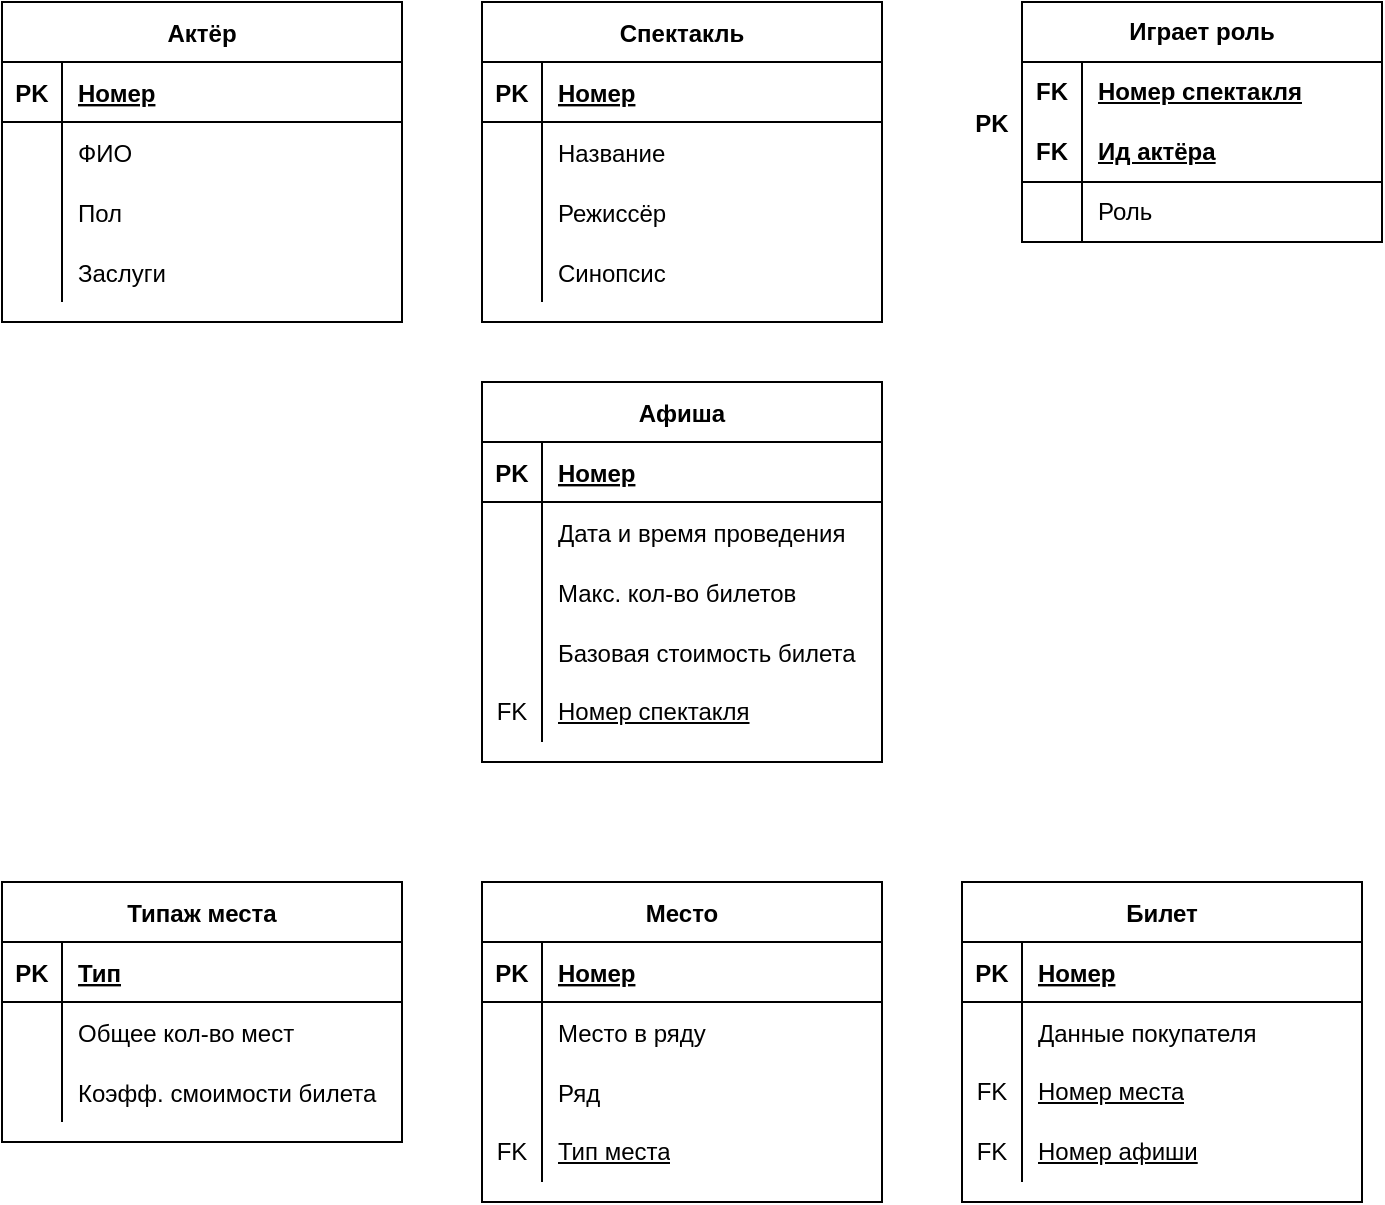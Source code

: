 <mxfile version="21.7.5" type="github">
  <diagram name="Page-1" id="UY8u4GnBWjtfUD8H-las">
    <mxGraphModel dx="1434" dy="792" grid="1" gridSize="10" guides="1" tooltips="1" connect="1" arrows="1" fold="1" page="1" pageScale="1" pageWidth="850" pageHeight="1100" math="0" shadow="0">
      <root>
        <mxCell id="0" />
        <mxCell id="1" parent="0" />
        <mxCell id="2_FKl8TU-e8qRO5Owm0M-74" value="Типаж места" style="shape=table;startSize=30;container=1;collapsible=1;childLayout=tableLayout;fixedRows=1;rowLines=0;fontStyle=1;align=center;resizeLast=1;" vertex="1" parent="1">
          <mxGeometry x="40" y="540" width="200" height="130" as="geometry" />
        </mxCell>
        <mxCell id="2_FKl8TU-e8qRO5Owm0M-75" value="" style="shape=tableRow;horizontal=0;startSize=0;swimlaneHead=0;swimlaneBody=0;fillColor=none;collapsible=0;dropTarget=0;points=[[0,0.5],[1,0.5]];portConstraint=eastwest;top=0;left=0;right=0;bottom=1;" vertex="1" parent="2_FKl8TU-e8qRO5Owm0M-74">
          <mxGeometry y="30" width="200" height="30" as="geometry" />
        </mxCell>
        <mxCell id="2_FKl8TU-e8qRO5Owm0M-76" value="PK" style="shape=partialRectangle;connectable=0;fillColor=none;top=0;left=0;bottom=0;right=0;fontStyle=1;overflow=hidden;" vertex="1" parent="2_FKl8TU-e8qRO5Owm0M-75">
          <mxGeometry width="30" height="30" as="geometry">
            <mxRectangle width="30" height="30" as="alternateBounds" />
          </mxGeometry>
        </mxCell>
        <mxCell id="2_FKl8TU-e8qRO5Owm0M-77" value="Тип" style="shape=partialRectangle;connectable=0;fillColor=none;top=0;left=0;bottom=0;right=0;align=left;spacingLeft=6;fontStyle=5;overflow=hidden;" vertex="1" parent="2_FKl8TU-e8qRO5Owm0M-75">
          <mxGeometry x="30" width="170" height="30" as="geometry">
            <mxRectangle width="170" height="30" as="alternateBounds" />
          </mxGeometry>
        </mxCell>
        <mxCell id="2_FKl8TU-e8qRO5Owm0M-78" value="" style="shape=tableRow;horizontal=0;startSize=0;swimlaneHead=0;swimlaneBody=0;fillColor=none;collapsible=0;dropTarget=0;points=[[0,0.5],[1,0.5]];portConstraint=eastwest;top=0;left=0;right=0;bottom=0;" vertex="1" parent="2_FKl8TU-e8qRO5Owm0M-74">
          <mxGeometry y="60" width="200" height="30" as="geometry" />
        </mxCell>
        <mxCell id="2_FKl8TU-e8qRO5Owm0M-79" value="" style="shape=partialRectangle;connectable=0;fillColor=none;top=0;left=0;bottom=0;right=0;editable=1;overflow=hidden;" vertex="1" parent="2_FKl8TU-e8qRO5Owm0M-78">
          <mxGeometry width="30" height="30" as="geometry">
            <mxRectangle width="30" height="30" as="alternateBounds" />
          </mxGeometry>
        </mxCell>
        <mxCell id="2_FKl8TU-e8qRO5Owm0M-80" value="Общее кол-во мест" style="shape=partialRectangle;connectable=0;fillColor=none;top=0;left=0;bottom=0;right=0;align=left;spacingLeft=6;overflow=hidden;" vertex="1" parent="2_FKl8TU-e8qRO5Owm0M-78">
          <mxGeometry x="30" width="170" height="30" as="geometry">
            <mxRectangle width="170" height="30" as="alternateBounds" />
          </mxGeometry>
        </mxCell>
        <mxCell id="2_FKl8TU-e8qRO5Owm0M-81" value="" style="shape=tableRow;horizontal=0;startSize=0;swimlaneHead=0;swimlaneBody=0;fillColor=none;collapsible=0;dropTarget=0;points=[[0,0.5],[1,0.5]];portConstraint=eastwest;top=0;left=0;right=0;bottom=0;" vertex="1" parent="2_FKl8TU-e8qRO5Owm0M-74">
          <mxGeometry y="90" width="200" height="30" as="geometry" />
        </mxCell>
        <mxCell id="2_FKl8TU-e8qRO5Owm0M-82" value="" style="shape=partialRectangle;connectable=0;fillColor=none;top=0;left=0;bottom=0;right=0;editable=1;overflow=hidden;" vertex="1" parent="2_FKl8TU-e8qRO5Owm0M-81">
          <mxGeometry width="30" height="30" as="geometry">
            <mxRectangle width="30" height="30" as="alternateBounds" />
          </mxGeometry>
        </mxCell>
        <mxCell id="2_FKl8TU-e8qRO5Owm0M-83" value="Коэфф. смоимости билета" style="shape=partialRectangle;connectable=0;fillColor=none;top=0;left=0;bottom=0;right=0;align=left;spacingLeft=6;overflow=hidden;" vertex="1" parent="2_FKl8TU-e8qRO5Owm0M-81">
          <mxGeometry x="30" width="170" height="30" as="geometry">
            <mxRectangle width="170" height="30" as="alternateBounds" />
          </mxGeometry>
        </mxCell>
        <mxCell id="2_FKl8TU-e8qRO5Owm0M-87" value="Место" style="shape=table;startSize=30;container=1;collapsible=1;childLayout=tableLayout;fixedRows=1;rowLines=0;fontStyle=1;align=center;resizeLast=1;" vertex="1" parent="1">
          <mxGeometry x="280" y="540" width="200" height="160" as="geometry" />
        </mxCell>
        <mxCell id="2_FKl8TU-e8qRO5Owm0M-88" value="" style="shape=tableRow;horizontal=0;startSize=0;swimlaneHead=0;swimlaneBody=0;fillColor=none;collapsible=0;dropTarget=0;points=[[0,0.5],[1,0.5]];portConstraint=eastwest;top=0;left=0;right=0;bottom=1;" vertex="1" parent="2_FKl8TU-e8qRO5Owm0M-87">
          <mxGeometry y="30" width="200" height="30" as="geometry" />
        </mxCell>
        <mxCell id="2_FKl8TU-e8qRO5Owm0M-89" value="PK" style="shape=partialRectangle;connectable=0;fillColor=none;top=0;left=0;bottom=0;right=0;fontStyle=1;overflow=hidden;" vertex="1" parent="2_FKl8TU-e8qRO5Owm0M-88">
          <mxGeometry width="30" height="30" as="geometry">
            <mxRectangle width="30" height="30" as="alternateBounds" />
          </mxGeometry>
        </mxCell>
        <mxCell id="2_FKl8TU-e8qRO5Owm0M-90" value="Номер" style="shape=partialRectangle;connectable=0;fillColor=none;top=0;left=0;bottom=0;right=0;align=left;spacingLeft=6;fontStyle=5;overflow=hidden;" vertex="1" parent="2_FKl8TU-e8qRO5Owm0M-88">
          <mxGeometry x="30" width="170" height="30" as="geometry">
            <mxRectangle width="170" height="30" as="alternateBounds" />
          </mxGeometry>
        </mxCell>
        <mxCell id="2_FKl8TU-e8qRO5Owm0M-91" value="" style="shape=tableRow;horizontal=0;startSize=0;swimlaneHead=0;swimlaneBody=0;fillColor=none;collapsible=0;dropTarget=0;points=[[0,0.5],[1,0.5]];portConstraint=eastwest;top=0;left=0;right=0;bottom=0;" vertex="1" parent="2_FKl8TU-e8qRO5Owm0M-87">
          <mxGeometry y="60" width="200" height="30" as="geometry" />
        </mxCell>
        <mxCell id="2_FKl8TU-e8qRO5Owm0M-92" value="" style="shape=partialRectangle;connectable=0;fillColor=none;top=0;left=0;bottom=0;right=0;editable=1;overflow=hidden;" vertex="1" parent="2_FKl8TU-e8qRO5Owm0M-91">
          <mxGeometry width="30" height="30" as="geometry">
            <mxRectangle width="30" height="30" as="alternateBounds" />
          </mxGeometry>
        </mxCell>
        <mxCell id="2_FKl8TU-e8qRO5Owm0M-93" value="Место в ряду" style="shape=partialRectangle;connectable=0;fillColor=none;top=0;left=0;bottom=0;right=0;align=left;spacingLeft=6;overflow=hidden;" vertex="1" parent="2_FKl8TU-e8qRO5Owm0M-91">
          <mxGeometry x="30" width="170" height="30" as="geometry">
            <mxRectangle width="170" height="30" as="alternateBounds" />
          </mxGeometry>
        </mxCell>
        <mxCell id="2_FKl8TU-e8qRO5Owm0M-94" value="" style="shape=tableRow;horizontal=0;startSize=0;swimlaneHead=0;swimlaneBody=0;fillColor=none;collapsible=0;dropTarget=0;points=[[0,0.5],[1,0.5]];portConstraint=eastwest;top=0;left=0;right=0;bottom=0;" vertex="1" parent="2_FKl8TU-e8qRO5Owm0M-87">
          <mxGeometry y="90" width="200" height="30" as="geometry" />
        </mxCell>
        <mxCell id="2_FKl8TU-e8qRO5Owm0M-95" value="" style="shape=partialRectangle;connectable=0;fillColor=none;top=0;left=0;bottom=0;right=0;editable=1;overflow=hidden;" vertex="1" parent="2_FKl8TU-e8qRO5Owm0M-94">
          <mxGeometry width="30" height="30" as="geometry">
            <mxRectangle width="30" height="30" as="alternateBounds" />
          </mxGeometry>
        </mxCell>
        <mxCell id="2_FKl8TU-e8qRO5Owm0M-96" value="Ряд " style="shape=partialRectangle;connectable=0;fillColor=none;top=0;left=0;bottom=0;right=0;align=left;spacingLeft=6;overflow=hidden;" vertex="1" parent="2_FKl8TU-e8qRO5Owm0M-94">
          <mxGeometry x="30" width="170" height="30" as="geometry">
            <mxRectangle width="170" height="30" as="alternateBounds" />
          </mxGeometry>
        </mxCell>
        <mxCell id="2_FKl8TU-e8qRO5Owm0M-107" value="" style="shape=tableRow;horizontal=0;startSize=0;swimlaneHead=0;swimlaneBody=0;fillColor=none;collapsible=0;dropTarget=0;points=[[0,0.5],[1,0.5]];portConstraint=eastwest;top=0;left=0;right=0;bottom=0;" vertex="1" parent="2_FKl8TU-e8qRO5Owm0M-87">
          <mxGeometry y="120" width="200" height="30" as="geometry" />
        </mxCell>
        <mxCell id="2_FKl8TU-e8qRO5Owm0M-108" value="FK" style="shape=partialRectangle;connectable=0;fillColor=none;top=0;left=0;bottom=0;right=0;fontStyle=0;overflow=hidden;whiteSpace=wrap;html=1;" vertex="1" parent="2_FKl8TU-e8qRO5Owm0M-107">
          <mxGeometry width="30" height="30" as="geometry">
            <mxRectangle width="30" height="30" as="alternateBounds" />
          </mxGeometry>
        </mxCell>
        <mxCell id="2_FKl8TU-e8qRO5Owm0M-109" value="&lt;u&gt;Тип места&lt;/u&gt;" style="shape=partialRectangle;connectable=0;fillColor=none;top=0;left=0;bottom=0;right=0;align=left;spacingLeft=6;fontStyle=0;overflow=hidden;whiteSpace=wrap;html=1;" vertex="1" parent="2_FKl8TU-e8qRO5Owm0M-107">
          <mxGeometry x="30" width="170" height="30" as="geometry">
            <mxRectangle width="170" height="30" as="alternateBounds" />
          </mxGeometry>
        </mxCell>
        <mxCell id="2_FKl8TU-e8qRO5Owm0M-110" value="Билет" style="shape=table;startSize=30;container=1;collapsible=1;childLayout=tableLayout;fixedRows=1;rowLines=0;fontStyle=1;align=center;resizeLast=1;" vertex="1" parent="1">
          <mxGeometry x="520" y="540" width="200" height="160" as="geometry" />
        </mxCell>
        <mxCell id="2_FKl8TU-e8qRO5Owm0M-111" value="" style="shape=tableRow;horizontal=0;startSize=0;swimlaneHead=0;swimlaneBody=0;fillColor=none;collapsible=0;dropTarget=0;points=[[0,0.5],[1,0.5]];portConstraint=eastwest;top=0;left=0;right=0;bottom=1;" vertex="1" parent="2_FKl8TU-e8qRO5Owm0M-110">
          <mxGeometry y="30" width="200" height="30" as="geometry" />
        </mxCell>
        <mxCell id="2_FKl8TU-e8qRO5Owm0M-112" value="PK" style="shape=partialRectangle;connectable=0;fillColor=none;top=0;left=0;bottom=0;right=0;fontStyle=1;overflow=hidden;" vertex="1" parent="2_FKl8TU-e8qRO5Owm0M-111">
          <mxGeometry width="30" height="30" as="geometry">
            <mxRectangle width="30" height="30" as="alternateBounds" />
          </mxGeometry>
        </mxCell>
        <mxCell id="2_FKl8TU-e8qRO5Owm0M-113" value="Номер" style="shape=partialRectangle;connectable=0;fillColor=none;top=0;left=0;bottom=0;right=0;align=left;spacingLeft=6;fontStyle=5;overflow=hidden;" vertex="1" parent="2_FKl8TU-e8qRO5Owm0M-111">
          <mxGeometry x="30" width="170" height="30" as="geometry">
            <mxRectangle width="170" height="30" as="alternateBounds" />
          </mxGeometry>
        </mxCell>
        <mxCell id="2_FKl8TU-e8qRO5Owm0M-114" value="" style="shape=tableRow;horizontal=0;startSize=0;swimlaneHead=0;swimlaneBody=0;fillColor=none;collapsible=0;dropTarget=0;points=[[0,0.5],[1,0.5]];portConstraint=eastwest;top=0;left=0;right=0;bottom=0;" vertex="1" parent="2_FKl8TU-e8qRO5Owm0M-110">
          <mxGeometry y="60" width="200" height="30" as="geometry" />
        </mxCell>
        <mxCell id="2_FKl8TU-e8qRO5Owm0M-115" value="" style="shape=partialRectangle;connectable=0;fillColor=none;top=0;left=0;bottom=0;right=0;editable=1;overflow=hidden;" vertex="1" parent="2_FKl8TU-e8qRO5Owm0M-114">
          <mxGeometry width="30" height="30" as="geometry">
            <mxRectangle width="30" height="30" as="alternateBounds" />
          </mxGeometry>
        </mxCell>
        <mxCell id="2_FKl8TU-e8qRO5Owm0M-116" value="Данные покупателя" style="shape=partialRectangle;connectable=0;fillColor=none;top=0;left=0;bottom=0;right=0;align=left;spacingLeft=6;overflow=hidden;" vertex="1" parent="2_FKl8TU-e8qRO5Owm0M-114">
          <mxGeometry x="30" width="170" height="30" as="geometry">
            <mxRectangle width="170" height="30" as="alternateBounds" />
          </mxGeometry>
        </mxCell>
        <mxCell id="2_FKl8TU-e8qRO5Owm0M-120" value="" style="shape=tableRow;horizontal=0;startSize=0;swimlaneHead=0;swimlaneBody=0;fillColor=none;collapsible=0;dropTarget=0;points=[[0,0.5],[1,0.5]];portConstraint=eastwest;top=0;left=0;right=0;bottom=0;" vertex="1" parent="2_FKl8TU-e8qRO5Owm0M-110">
          <mxGeometry y="90" width="200" height="30" as="geometry" />
        </mxCell>
        <mxCell id="2_FKl8TU-e8qRO5Owm0M-121" value="FK" style="shape=partialRectangle;connectable=0;fillColor=none;top=0;left=0;bottom=0;right=0;fontStyle=0;overflow=hidden;whiteSpace=wrap;html=1;" vertex="1" parent="2_FKl8TU-e8qRO5Owm0M-120">
          <mxGeometry width="30" height="30" as="geometry">
            <mxRectangle width="30" height="30" as="alternateBounds" />
          </mxGeometry>
        </mxCell>
        <mxCell id="2_FKl8TU-e8qRO5Owm0M-122" value="&lt;u&gt;Номер места&lt;br&gt;&lt;/u&gt;" style="shape=partialRectangle;connectable=0;fillColor=none;top=0;left=0;bottom=0;right=0;align=left;spacingLeft=6;fontStyle=0;overflow=hidden;whiteSpace=wrap;html=1;" vertex="1" parent="2_FKl8TU-e8qRO5Owm0M-120">
          <mxGeometry x="30" width="170" height="30" as="geometry">
            <mxRectangle width="170" height="30" as="alternateBounds" />
          </mxGeometry>
        </mxCell>
        <mxCell id="2_FKl8TU-e8qRO5Owm0M-123" value="" style="shape=tableRow;horizontal=0;startSize=0;swimlaneHead=0;swimlaneBody=0;fillColor=none;collapsible=0;dropTarget=0;points=[[0,0.5],[1,0.5]];portConstraint=eastwest;top=0;left=0;right=0;bottom=0;" vertex="1" parent="2_FKl8TU-e8qRO5Owm0M-110">
          <mxGeometry y="120" width="200" height="30" as="geometry" />
        </mxCell>
        <mxCell id="2_FKl8TU-e8qRO5Owm0M-124" value="FK" style="shape=partialRectangle;connectable=0;fillColor=none;top=0;left=0;bottom=0;right=0;fontStyle=0;overflow=hidden;whiteSpace=wrap;html=1;" vertex="1" parent="2_FKl8TU-e8qRO5Owm0M-123">
          <mxGeometry width="30" height="30" as="geometry">
            <mxRectangle width="30" height="30" as="alternateBounds" />
          </mxGeometry>
        </mxCell>
        <mxCell id="2_FKl8TU-e8qRO5Owm0M-125" value="&lt;u&gt;Номер афиши&lt;/u&gt;" style="shape=partialRectangle;connectable=0;fillColor=none;top=0;left=0;bottom=0;right=0;align=left;spacingLeft=6;fontStyle=0;overflow=hidden;whiteSpace=wrap;html=1;" vertex="1" parent="2_FKl8TU-e8qRO5Owm0M-123">
          <mxGeometry x="30" width="170" height="30" as="geometry">
            <mxRectangle width="170" height="30" as="alternateBounds" />
          </mxGeometry>
        </mxCell>
        <mxCell id="2_FKl8TU-e8qRO5Owm0M-126" value="Афиша" style="shape=table;startSize=30;container=1;collapsible=1;childLayout=tableLayout;fixedRows=1;rowLines=0;fontStyle=1;align=center;resizeLast=1;" vertex="1" parent="1">
          <mxGeometry x="280" y="290" width="200" height="190" as="geometry" />
        </mxCell>
        <mxCell id="2_FKl8TU-e8qRO5Owm0M-127" value="" style="shape=tableRow;horizontal=0;startSize=0;swimlaneHead=0;swimlaneBody=0;fillColor=none;collapsible=0;dropTarget=0;points=[[0,0.5],[1,0.5]];portConstraint=eastwest;top=0;left=0;right=0;bottom=1;" vertex="1" parent="2_FKl8TU-e8qRO5Owm0M-126">
          <mxGeometry y="30" width="200" height="30" as="geometry" />
        </mxCell>
        <mxCell id="2_FKl8TU-e8qRO5Owm0M-128" value="PK" style="shape=partialRectangle;connectable=0;fillColor=none;top=0;left=0;bottom=0;right=0;fontStyle=1;overflow=hidden;" vertex="1" parent="2_FKl8TU-e8qRO5Owm0M-127">
          <mxGeometry width="30" height="30" as="geometry">
            <mxRectangle width="30" height="30" as="alternateBounds" />
          </mxGeometry>
        </mxCell>
        <mxCell id="2_FKl8TU-e8qRO5Owm0M-129" value="Номер" style="shape=partialRectangle;connectable=0;fillColor=none;top=0;left=0;bottom=0;right=0;align=left;spacingLeft=6;fontStyle=5;overflow=hidden;" vertex="1" parent="2_FKl8TU-e8qRO5Owm0M-127">
          <mxGeometry x="30" width="170" height="30" as="geometry">
            <mxRectangle width="170" height="30" as="alternateBounds" />
          </mxGeometry>
        </mxCell>
        <mxCell id="2_FKl8TU-e8qRO5Owm0M-130" value="" style="shape=tableRow;horizontal=0;startSize=0;swimlaneHead=0;swimlaneBody=0;fillColor=none;collapsible=0;dropTarget=0;points=[[0,0.5],[1,0.5]];portConstraint=eastwest;top=0;left=0;right=0;bottom=0;" vertex="1" parent="2_FKl8TU-e8qRO5Owm0M-126">
          <mxGeometry y="60" width="200" height="30" as="geometry" />
        </mxCell>
        <mxCell id="2_FKl8TU-e8qRO5Owm0M-131" value="" style="shape=partialRectangle;connectable=0;fillColor=none;top=0;left=0;bottom=0;right=0;editable=1;overflow=hidden;" vertex="1" parent="2_FKl8TU-e8qRO5Owm0M-130">
          <mxGeometry width="30" height="30" as="geometry">
            <mxRectangle width="30" height="30" as="alternateBounds" />
          </mxGeometry>
        </mxCell>
        <mxCell id="2_FKl8TU-e8qRO5Owm0M-132" value="Дата и время проведения" style="shape=partialRectangle;connectable=0;fillColor=none;top=0;left=0;bottom=0;right=0;align=left;spacingLeft=6;overflow=hidden;" vertex="1" parent="2_FKl8TU-e8qRO5Owm0M-130">
          <mxGeometry x="30" width="170" height="30" as="geometry">
            <mxRectangle width="170" height="30" as="alternateBounds" />
          </mxGeometry>
        </mxCell>
        <mxCell id="2_FKl8TU-e8qRO5Owm0M-142" value="" style="shape=tableRow;horizontal=0;startSize=0;swimlaneHead=0;swimlaneBody=0;fillColor=none;collapsible=0;dropTarget=0;points=[[0,0.5],[1,0.5]];portConstraint=eastwest;top=0;left=0;right=0;bottom=0;" vertex="1" parent="2_FKl8TU-e8qRO5Owm0M-126">
          <mxGeometry y="90" width="200" height="30" as="geometry" />
        </mxCell>
        <mxCell id="2_FKl8TU-e8qRO5Owm0M-143" value="" style="shape=partialRectangle;connectable=0;fillColor=none;top=0;left=0;bottom=0;right=0;editable=1;overflow=hidden;" vertex="1" parent="2_FKl8TU-e8qRO5Owm0M-142">
          <mxGeometry width="30" height="30" as="geometry">
            <mxRectangle width="30" height="30" as="alternateBounds" />
          </mxGeometry>
        </mxCell>
        <mxCell id="2_FKl8TU-e8qRO5Owm0M-144" value="Макс. кол-во билетов" style="shape=partialRectangle;connectable=0;fillColor=none;top=0;left=0;bottom=0;right=0;align=left;spacingLeft=6;overflow=hidden;" vertex="1" parent="2_FKl8TU-e8qRO5Owm0M-142">
          <mxGeometry x="30" width="170" height="30" as="geometry">
            <mxRectangle width="170" height="30" as="alternateBounds" />
          </mxGeometry>
        </mxCell>
        <mxCell id="2_FKl8TU-e8qRO5Owm0M-145" value="" style="shape=tableRow;horizontal=0;startSize=0;swimlaneHead=0;swimlaneBody=0;fillColor=none;collapsible=0;dropTarget=0;points=[[0,0.5],[1,0.5]];portConstraint=eastwest;top=0;left=0;right=0;bottom=0;" vertex="1" parent="2_FKl8TU-e8qRO5Owm0M-126">
          <mxGeometry y="120" width="200" height="30" as="geometry" />
        </mxCell>
        <mxCell id="2_FKl8TU-e8qRO5Owm0M-146" value="" style="shape=partialRectangle;connectable=0;fillColor=none;top=0;left=0;bottom=0;right=0;editable=1;overflow=hidden;" vertex="1" parent="2_FKl8TU-e8qRO5Owm0M-145">
          <mxGeometry width="30" height="30" as="geometry">
            <mxRectangle width="30" height="30" as="alternateBounds" />
          </mxGeometry>
        </mxCell>
        <mxCell id="2_FKl8TU-e8qRO5Owm0M-147" value="Базовая стоимость билета" style="shape=partialRectangle;connectable=0;fillColor=none;top=0;left=0;bottom=0;right=0;align=left;spacingLeft=6;overflow=hidden;" vertex="1" parent="2_FKl8TU-e8qRO5Owm0M-145">
          <mxGeometry x="30" width="170" height="30" as="geometry">
            <mxRectangle width="170" height="30" as="alternateBounds" />
          </mxGeometry>
        </mxCell>
        <mxCell id="2_FKl8TU-e8qRO5Owm0M-133" value="" style="shape=tableRow;horizontal=0;startSize=0;swimlaneHead=0;swimlaneBody=0;fillColor=none;collapsible=0;dropTarget=0;points=[[0,0.5],[1,0.5]];portConstraint=eastwest;top=0;left=0;right=0;bottom=0;" vertex="1" parent="2_FKl8TU-e8qRO5Owm0M-126">
          <mxGeometry y="150" width="200" height="30" as="geometry" />
        </mxCell>
        <mxCell id="2_FKl8TU-e8qRO5Owm0M-134" value="FK" style="shape=partialRectangle;connectable=0;fillColor=none;top=0;left=0;bottom=0;right=0;fontStyle=0;overflow=hidden;whiteSpace=wrap;html=1;" vertex="1" parent="2_FKl8TU-e8qRO5Owm0M-133">
          <mxGeometry width="30" height="30" as="geometry">
            <mxRectangle width="30" height="30" as="alternateBounds" />
          </mxGeometry>
        </mxCell>
        <mxCell id="2_FKl8TU-e8qRO5Owm0M-135" value="&lt;u&gt;Номер спектакля&lt;br&gt;&lt;/u&gt;" style="shape=partialRectangle;connectable=0;fillColor=none;top=0;left=0;bottom=0;right=0;align=left;spacingLeft=6;fontStyle=0;overflow=hidden;whiteSpace=wrap;html=1;" vertex="1" parent="2_FKl8TU-e8qRO5Owm0M-133">
          <mxGeometry x="30" width="170" height="30" as="geometry">
            <mxRectangle width="170" height="30" as="alternateBounds" />
          </mxGeometry>
        </mxCell>
        <mxCell id="2_FKl8TU-e8qRO5Owm0M-154" value="Спектакль" style="shape=table;startSize=30;container=1;collapsible=1;childLayout=tableLayout;fixedRows=1;rowLines=0;fontStyle=1;align=center;resizeLast=1;" vertex="1" parent="1">
          <mxGeometry x="280" y="100" width="200" height="160" as="geometry" />
        </mxCell>
        <mxCell id="2_FKl8TU-e8qRO5Owm0M-155" value="" style="shape=tableRow;horizontal=0;startSize=0;swimlaneHead=0;swimlaneBody=0;fillColor=none;collapsible=0;dropTarget=0;points=[[0,0.5],[1,0.5]];portConstraint=eastwest;top=0;left=0;right=0;bottom=1;" vertex="1" parent="2_FKl8TU-e8qRO5Owm0M-154">
          <mxGeometry y="30" width="200" height="30" as="geometry" />
        </mxCell>
        <mxCell id="2_FKl8TU-e8qRO5Owm0M-156" value="PK" style="shape=partialRectangle;connectable=0;fillColor=none;top=0;left=0;bottom=0;right=0;fontStyle=1;overflow=hidden;" vertex="1" parent="2_FKl8TU-e8qRO5Owm0M-155">
          <mxGeometry width="30" height="30" as="geometry">
            <mxRectangle width="30" height="30" as="alternateBounds" />
          </mxGeometry>
        </mxCell>
        <mxCell id="2_FKl8TU-e8qRO5Owm0M-157" value="Номер" style="shape=partialRectangle;connectable=0;fillColor=none;top=0;left=0;bottom=0;right=0;align=left;spacingLeft=6;fontStyle=5;overflow=hidden;" vertex="1" parent="2_FKl8TU-e8qRO5Owm0M-155">
          <mxGeometry x="30" width="170" height="30" as="geometry">
            <mxRectangle width="170" height="30" as="alternateBounds" />
          </mxGeometry>
        </mxCell>
        <mxCell id="2_FKl8TU-e8qRO5Owm0M-158" value="" style="shape=tableRow;horizontal=0;startSize=0;swimlaneHead=0;swimlaneBody=0;fillColor=none;collapsible=0;dropTarget=0;points=[[0,0.5],[1,0.5]];portConstraint=eastwest;top=0;left=0;right=0;bottom=0;" vertex="1" parent="2_FKl8TU-e8qRO5Owm0M-154">
          <mxGeometry y="60" width="200" height="30" as="geometry" />
        </mxCell>
        <mxCell id="2_FKl8TU-e8qRO5Owm0M-159" value="" style="shape=partialRectangle;connectable=0;fillColor=none;top=0;left=0;bottom=0;right=0;editable=1;overflow=hidden;" vertex="1" parent="2_FKl8TU-e8qRO5Owm0M-158">
          <mxGeometry width="30" height="30" as="geometry">
            <mxRectangle width="30" height="30" as="alternateBounds" />
          </mxGeometry>
        </mxCell>
        <mxCell id="2_FKl8TU-e8qRO5Owm0M-160" value="Название" style="shape=partialRectangle;connectable=0;fillColor=none;top=0;left=0;bottom=0;right=0;align=left;spacingLeft=6;overflow=hidden;" vertex="1" parent="2_FKl8TU-e8qRO5Owm0M-158">
          <mxGeometry x="30" width="170" height="30" as="geometry">
            <mxRectangle width="170" height="30" as="alternateBounds" />
          </mxGeometry>
        </mxCell>
        <mxCell id="2_FKl8TU-e8qRO5Owm0M-161" value="" style="shape=tableRow;horizontal=0;startSize=0;swimlaneHead=0;swimlaneBody=0;fillColor=none;collapsible=0;dropTarget=0;points=[[0,0.5],[1,0.5]];portConstraint=eastwest;top=0;left=0;right=0;bottom=0;" vertex="1" parent="2_FKl8TU-e8qRO5Owm0M-154">
          <mxGeometry y="90" width="200" height="30" as="geometry" />
        </mxCell>
        <mxCell id="2_FKl8TU-e8qRO5Owm0M-162" value="" style="shape=partialRectangle;connectable=0;fillColor=none;top=0;left=0;bottom=0;right=0;editable=1;overflow=hidden;" vertex="1" parent="2_FKl8TU-e8qRO5Owm0M-161">
          <mxGeometry width="30" height="30" as="geometry">
            <mxRectangle width="30" height="30" as="alternateBounds" />
          </mxGeometry>
        </mxCell>
        <mxCell id="2_FKl8TU-e8qRO5Owm0M-163" value="Режиссёр" style="shape=partialRectangle;connectable=0;fillColor=none;top=0;left=0;bottom=0;right=0;align=left;spacingLeft=6;overflow=hidden;" vertex="1" parent="2_FKl8TU-e8qRO5Owm0M-161">
          <mxGeometry x="30" width="170" height="30" as="geometry">
            <mxRectangle width="170" height="30" as="alternateBounds" />
          </mxGeometry>
        </mxCell>
        <mxCell id="2_FKl8TU-e8qRO5Owm0M-164" value="" style="shape=tableRow;horizontal=0;startSize=0;swimlaneHead=0;swimlaneBody=0;fillColor=none;collapsible=0;dropTarget=0;points=[[0,0.5],[1,0.5]];portConstraint=eastwest;top=0;left=0;right=0;bottom=0;" vertex="1" parent="2_FKl8TU-e8qRO5Owm0M-154">
          <mxGeometry y="120" width="200" height="30" as="geometry" />
        </mxCell>
        <mxCell id="2_FKl8TU-e8qRO5Owm0M-165" value="" style="shape=partialRectangle;connectable=0;fillColor=none;top=0;left=0;bottom=0;right=0;editable=1;overflow=hidden;" vertex="1" parent="2_FKl8TU-e8qRO5Owm0M-164">
          <mxGeometry width="30" height="30" as="geometry">
            <mxRectangle width="30" height="30" as="alternateBounds" />
          </mxGeometry>
        </mxCell>
        <mxCell id="2_FKl8TU-e8qRO5Owm0M-166" value="Синопсис" style="shape=partialRectangle;connectable=0;fillColor=none;top=0;left=0;bottom=0;right=0;align=left;spacingLeft=6;overflow=hidden;" vertex="1" parent="2_FKl8TU-e8qRO5Owm0M-164">
          <mxGeometry x="30" width="170" height="30" as="geometry">
            <mxRectangle width="170" height="30" as="alternateBounds" />
          </mxGeometry>
        </mxCell>
        <mxCell id="2_FKl8TU-e8qRO5Owm0M-170" value="Актёр" style="shape=table;startSize=30;container=1;collapsible=1;childLayout=tableLayout;fixedRows=1;rowLines=0;fontStyle=1;align=center;resizeLast=1;" vertex="1" parent="1">
          <mxGeometry x="40" y="100" width="200" height="160" as="geometry" />
        </mxCell>
        <mxCell id="2_FKl8TU-e8qRO5Owm0M-171" value="" style="shape=tableRow;horizontal=0;startSize=0;swimlaneHead=0;swimlaneBody=0;fillColor=none;collapsible=0;dropTarget=0;points=[[0,0.5],[1,0.5]];portConstraint=eastwest;top=0;left=0;right=0;bottom=1;" vertex="1" parent="2_FKl8TU-e8qRO5Owm0M-170">
          <mxGeometry y="30" width="200" height="30" as="geometry" />
        </mxCell>
        <mxCell id="2_FKl8TU-e8qRO5Owm0M-172" value="PK" style="shape=partialRectangle;connectable=0;fillColor=none;top=0;left=0;bottom=0;right=0;fontStyle=1;overflow=hidden;" vertex="1" parent="2_FKl8TU-e8qRO5Owm0M-171">
          <mxGeometry width="30" height="30" as="geometry">
            <mxRectangle width="30" height="30" as="alternateBounds" />
          </mxGeometry>
        </mxCell>
        <mxCell id="2_FKl8TU-e8qRO5Owm0M-173" value="Номер" style="shape=partialRectangle;connectable=0;fillColor=none;top=0;left=0;bottom=0;right=0;align=left;spacingLeft=6;fontStyle=5;overflow=hidden;" vertex="1" parent="2_FKl8TU-e8qRO5Owm0M-171">
          <mxGeometry x="30" width="170" height="30" as="geometry">
            <mxRectangle width="170" height="30" as="alternateBounds" />
          </mxGeometry>
        </mxCell>
        <mxCell id="2_FKl8TU-e8qRO5Owm0M-174" value="" style="shape=tableRow;horizontal=0;startSize=0;swimlaneHead=0;swimlaneBody=0;fillColor=none;collapsible=0;dropTarget=0;points=[[0,0.5],[1,0.5]];portConstraint=eastwest;top=0;left=0;right=0;bottom=0;" vertex="1" parent="2_FKl8TU-e8qRO5Owm0M-170">
          <mxGeometry y="60" width="200" height="30" as="geometry" />
        </mxCell>
        <mxCell id="2_FKl8TU-e8qRO5Owm0M-175" value="" style="shape=partialRectangle;connectable=0;fillColor=none;top=0;left=0;bottom=0;right=0;editable=1;overflow=hidden;" vertex="1" parent="2_FKl8TU-e8qRO5Owm0M-174">
          <mxGeometry width="30" height="30" as="geometry">
            <mxRectangle width="30" height="30" as="alternateBounds" />
          </mxGeometry>
        </mxCell>
        <mxCell id="2_FKl8TU-e8qRO5Owm0M-176" value="ФИО" style="shape=partialRectangle;connectable=0;fillColor=none;top=0;left=0;bottom=0;right=0;align=left;spacingLeft=6;overflow=hidden;" vertex="1" parent="2_FKl8TU-e8qRO5Owm0M-174">
          <mxGeometry x="30" width="170" height="30" as="geometry">
            <mxRectangle width="170" height="30" as="alternateBounds" />
          </mxGeometry>
        </mxCell>
        <mxCell id="2_FKl8TU-e8qRO5Owm0M-180" value="" style="shape=tableRow;horizontal=0;startSize=0;swimlaneHead=0;swimlaneBody=0;fillColor=none;collapsible=0;dropTarget=0;points=[[0,0.5],[1,0.5]];portConstraint=eastwest;top=0;left=0;right=0;bottom=0;" vertex="1" parent="2_FKl8TU-e8qRO5Owm0M-170">
          <mxGeometry y="90" width="200" height="30" as="geometry" />
        </mxCell>
        <mxCell id="2_FKl8TU-e8qRO5Owm0M-181" value="" style="shape=partialRectangle;connectable=0;fillColor=none;top=0;left=0;bottom=0;right=0;editable=1;overflow=hidden;" vertex="1" parent="2_FKl8TU-e8qRO5Owm0M-180">
          <mxGeometry width="30" height="30" as="geometry">
            <mxRectangle width="30" height="30" as="alternateBounds" />
          </mxGeometry>
        </mxCell>
        <mxCell id="2_FKl8TU-e8qRO5Owm0M-182" value="Пол" style="shape=partialRectangle;connectable=0;fillColor=none;top=0;left=0;bottom=0;right=0;align=left;spacingLeft=6;overflow=hidden;" vertex="1" parent="2_FKl8TU-e8qRO5Owm0M-180">
          <mxGeometry x="30" width="170" height="30" as="geometry">
            <mxRectangle width="170" height="30" as="alternateBounds" />
          </mxGeometry>
        </mxCell>
        <mxCell id="2_FKl8TU-e8qRO5Owm0M-183" value="" style="shape=tableRow;horizontal=0;startSize=0;swimlaneHead=0;swimlaneBody=0;fillColor=none;collapsible=0;dropTarget=0;points=[[0,0.5],[1,0.5]];portConstraint=eastwest;top=0;left=0;right=0;bottom=0;" vertex="1" parent="2_FKl8TU-e8qRO5Owm0M-170">
          <mxGeometry y="120" width="200" height="30" as="geometry" />
        </mxCell>
        <mxCell id="2_FKl8TU-e8qRO5Owm0M-184" value="" style="shape=partialRectangle;connectable=0;fillColor=none;top=0;left=0;bottom=0;right=0;editable=1;overflow=hidden;" vertex="1" parent="2_FKl8TU-e8qRO5Owm0M-183">
          <mxGeometry width="30" height="30" as="geometry">
            <mxRectangle width="30" height="30" as="alternateBounds" />
          </mxGeometry>
        </mxCell>
        <mxCell id="2_FKl8TU-e8qRO5Owm0M-185" value="Заслуги" style="shape=partialRectangle;connectable=0;fillColor=none;top=0;left=0;bottom=0;right=0;align=left;spacingLeft=6;overflow=hidden;" vertex="1" parent="2_FKl8TU-e8qRO5Owm0M-183">
          <mxGeometry x="30" width="170" height="30" as="geometry">
            <mxRectangle width="170" height="30" as="alternateBounds" />
          </mxGeometry>
        </mxCell>
        <mxCell id="2_FKl8TU-e8qRO5Owm0M-213" value="" style="group" vertex="1" connectable="0" parent="1">
          <mxGeometry x="520" y="100" width="210" height="120" as="geometry" />
        </mxCell>
        <mxCell id="2_FKl8TU-e8qRO5Owm0M-199" value="Играет роль" style="shape=table;startSize=30;container=1;collapsible=1;childLayout=tableLayout;fixedRows=1;rowLines=0;fontStyle=1;align=center;resizeLast=1;html=1;whiteSpace=wrap;" vertex="1" parent="2_FKl8TU-e8qRO5Owm0M-213">
          <mxGeometry x="30" width="180" height="120" as="geometry" />
        </mxCell>
        <mxCell id="2_FKl8TU-e8qRO5Owm0M-200" value="" style="shape=tableRow;horizontal=0;startSize=0;swimlaneHead=0;swimlaneBody=0;fillColor=none;collapsible=0;dropTarget=0;points=[[0,0.5],[1,0.5]];portConstraint=eastwest;top=0;left=0;right=0;bottom=0;html=1;" vertex="1" parent="2_FKl8TU-e8qRO5Owm0M-199">
          <mxGeometry y="30" width="180" height="30" as="geometry" />
        </mxCell>
        <mxCell id="2_FKl8TU-e8qRO5Owm0M-201" value="FK" style="shape=partialRectangle;connectable=0;fillColor=none;top=0;left=0;bottom=0;right=0;fontStyle=1;overflow=hidden;html=1;whiteSpace=wrap;" vertex="1" parent="2_FKl8TU-e8qRO5Owm0M-200">
          <mxGeometry width="30" height="30" as="geometry">
            <mxRectangle width="30" height="30" as="alternateBounds" />
          </mxGeometry>
        </mxCell>
        <mxCell id="2_FKl8TU-e8qRO5Owm0M-202" value="Номер спектакля" style="shape=partialRectangle;connectable=0;fillColor=none;top=0;left=0;bottom=0;right=0;align=left;spacingLeft=6;fontStyle=5;overflow=hidden;html=1;whiteSpace=wrap;" vertex="1" parent="2_FKl8TU-e8qRO5Owm0M-200">
          <mxGeometry x="30" width="150" height="30" as="geometry">
            <mxRectangle width="150" height="30" as="alternateBounds" />
          </mxGeometry>
        </mxCell>
        <mxCell id="2_FKl8TU-e8qRO5Owm0M-203" value="" style="shape=tableRow;horizontal=0;startSize=0;swimlaneHead=0;swimlaneBody=0;fillColor=none;collapsible=0;dropTarget=0;points=[[0,0.5],[1,0.5]];portConstraint=eastwest;top=0;left=0;right=0;bottom=1;html=1;" vertex="1" parent="2_FKl8TU-e8qRO5Owm0M-199">
          <mxGeometry y="60" width="180" height="30" as="geometry" />
        </mxCell>
        <mxCell id="2_FKl8TU-e8qRO5Owm0M-204" value="FK" style="shape=partialRectangle;connectable=0;fillColor=none;top=0;left=0;bottom=0;right=0;fontStyle=1;overflow=hidden;html=1;whiteSpace=wrap;" vertex="1" parent="2_FKl8TU-e8qRO5Owm0M-203">
          <mxGeometry width="30" height="30" as="geometry">
            <mxRectangle width="30" height="30" as="alternateBounds" />
          </mxGeometry>
        </mxCell>
        <mxCell id="2_FKl8TU-e8qRO5Owm0M-205" value="Ид актёра" style="shape=partialRectangle;connectable=0;fillColor=none;top=0;left=0;bottom=0;right=0;align=left;spacingLeft=6;fontStyle=5;overflow=hidden;html=1;whiteSpace=wrap;" vertex="1" parent="2_FKl8TU-e8qRO5Owm0M-203">
          <mxGeometry x="30" width="150" height="30" as="geometry">
            <mxRectangle width="150" height="30" as="alternateBounds" />
          </mxGeometry>
        </mxCell>
        <mxCell id="2_FKl8TU-e8qRO5Owm0M-206" value="" style="shape=tableRow;horizontal=0;startSize=0;swimlaneHead=0;swimlaneBody=0;fillColor=none;collapsible=0;dropTarget=0;points=[[0,0.5],[1,0.5]];portConstraint=eastwest;top=0;left=0;right=0;bottom=0;html=1;" vertex="1" parent="2_FKl8TU-e8qRO5Owm0M-199">
          <mxGeometry y="90" width="180" height="30" as="geometry" />
        </mxCell>
        <mxCell id="2_FKl8TU-e8qRO5Owm0M-207" value="" style="shape=partialRectangle;connectable=0;fillColor=none;top=0;left=0;bottom=0;right=0;editable=1;overflow=hidden;html=1;whiteSpace=wrap;" vertex="1" parent="2_FKl8TU-e8qRO5Owm0M-206">
          <mxGeometry width="30" height="30" as="geometry">
            <mxRectangle width="30" height="30" as="alternateBounds" />
          </mxGeometry>
        </mxCell>
        <mxCell id="2_FKl8TU-e8qRO5Owm0M-208" value="Роль" style="shape=partialRectangle;connectable=0;fillColor=none;top=0;left=0;bottom=0;right=0;align=left;spacingLeft=6;overflow=hidden;html=1;whiteSpace=wrap;" vertex="1" parent="2_FKl8TU-e8qRO5Owm0M-206">
          <mxGeometry x="30" width="150" height="30" as="geometry">
            <mxRectangle width="150" height="30" as="alternateBounds" />
          </mxGeometry>
        </mxCell>
        <mxCell id="2_FKl8TU-e8qRO5Owm0M-212" value="PK" style="shape=partialRectangle;connectable=0;top=0;left=0;bottom=0;right=0;fontStyle=1;overflow=hidden;perimeterSpacing=0;shadow=0;fillColor=none;fillStyle=auto;strokeColor=none;" vertex="1" parent="2_FKl8TU-e8qRO5Owm0M-213">
          <mxGeometry y="45" width="30" height="30" as="geometry">
            <mxRectangle width="30" height="30" as="alternateBounds" />
          </mxGeometry>
        </mxCell>
      </root>
    </mxGraphModel>
  </diagram>
</mxfile>
